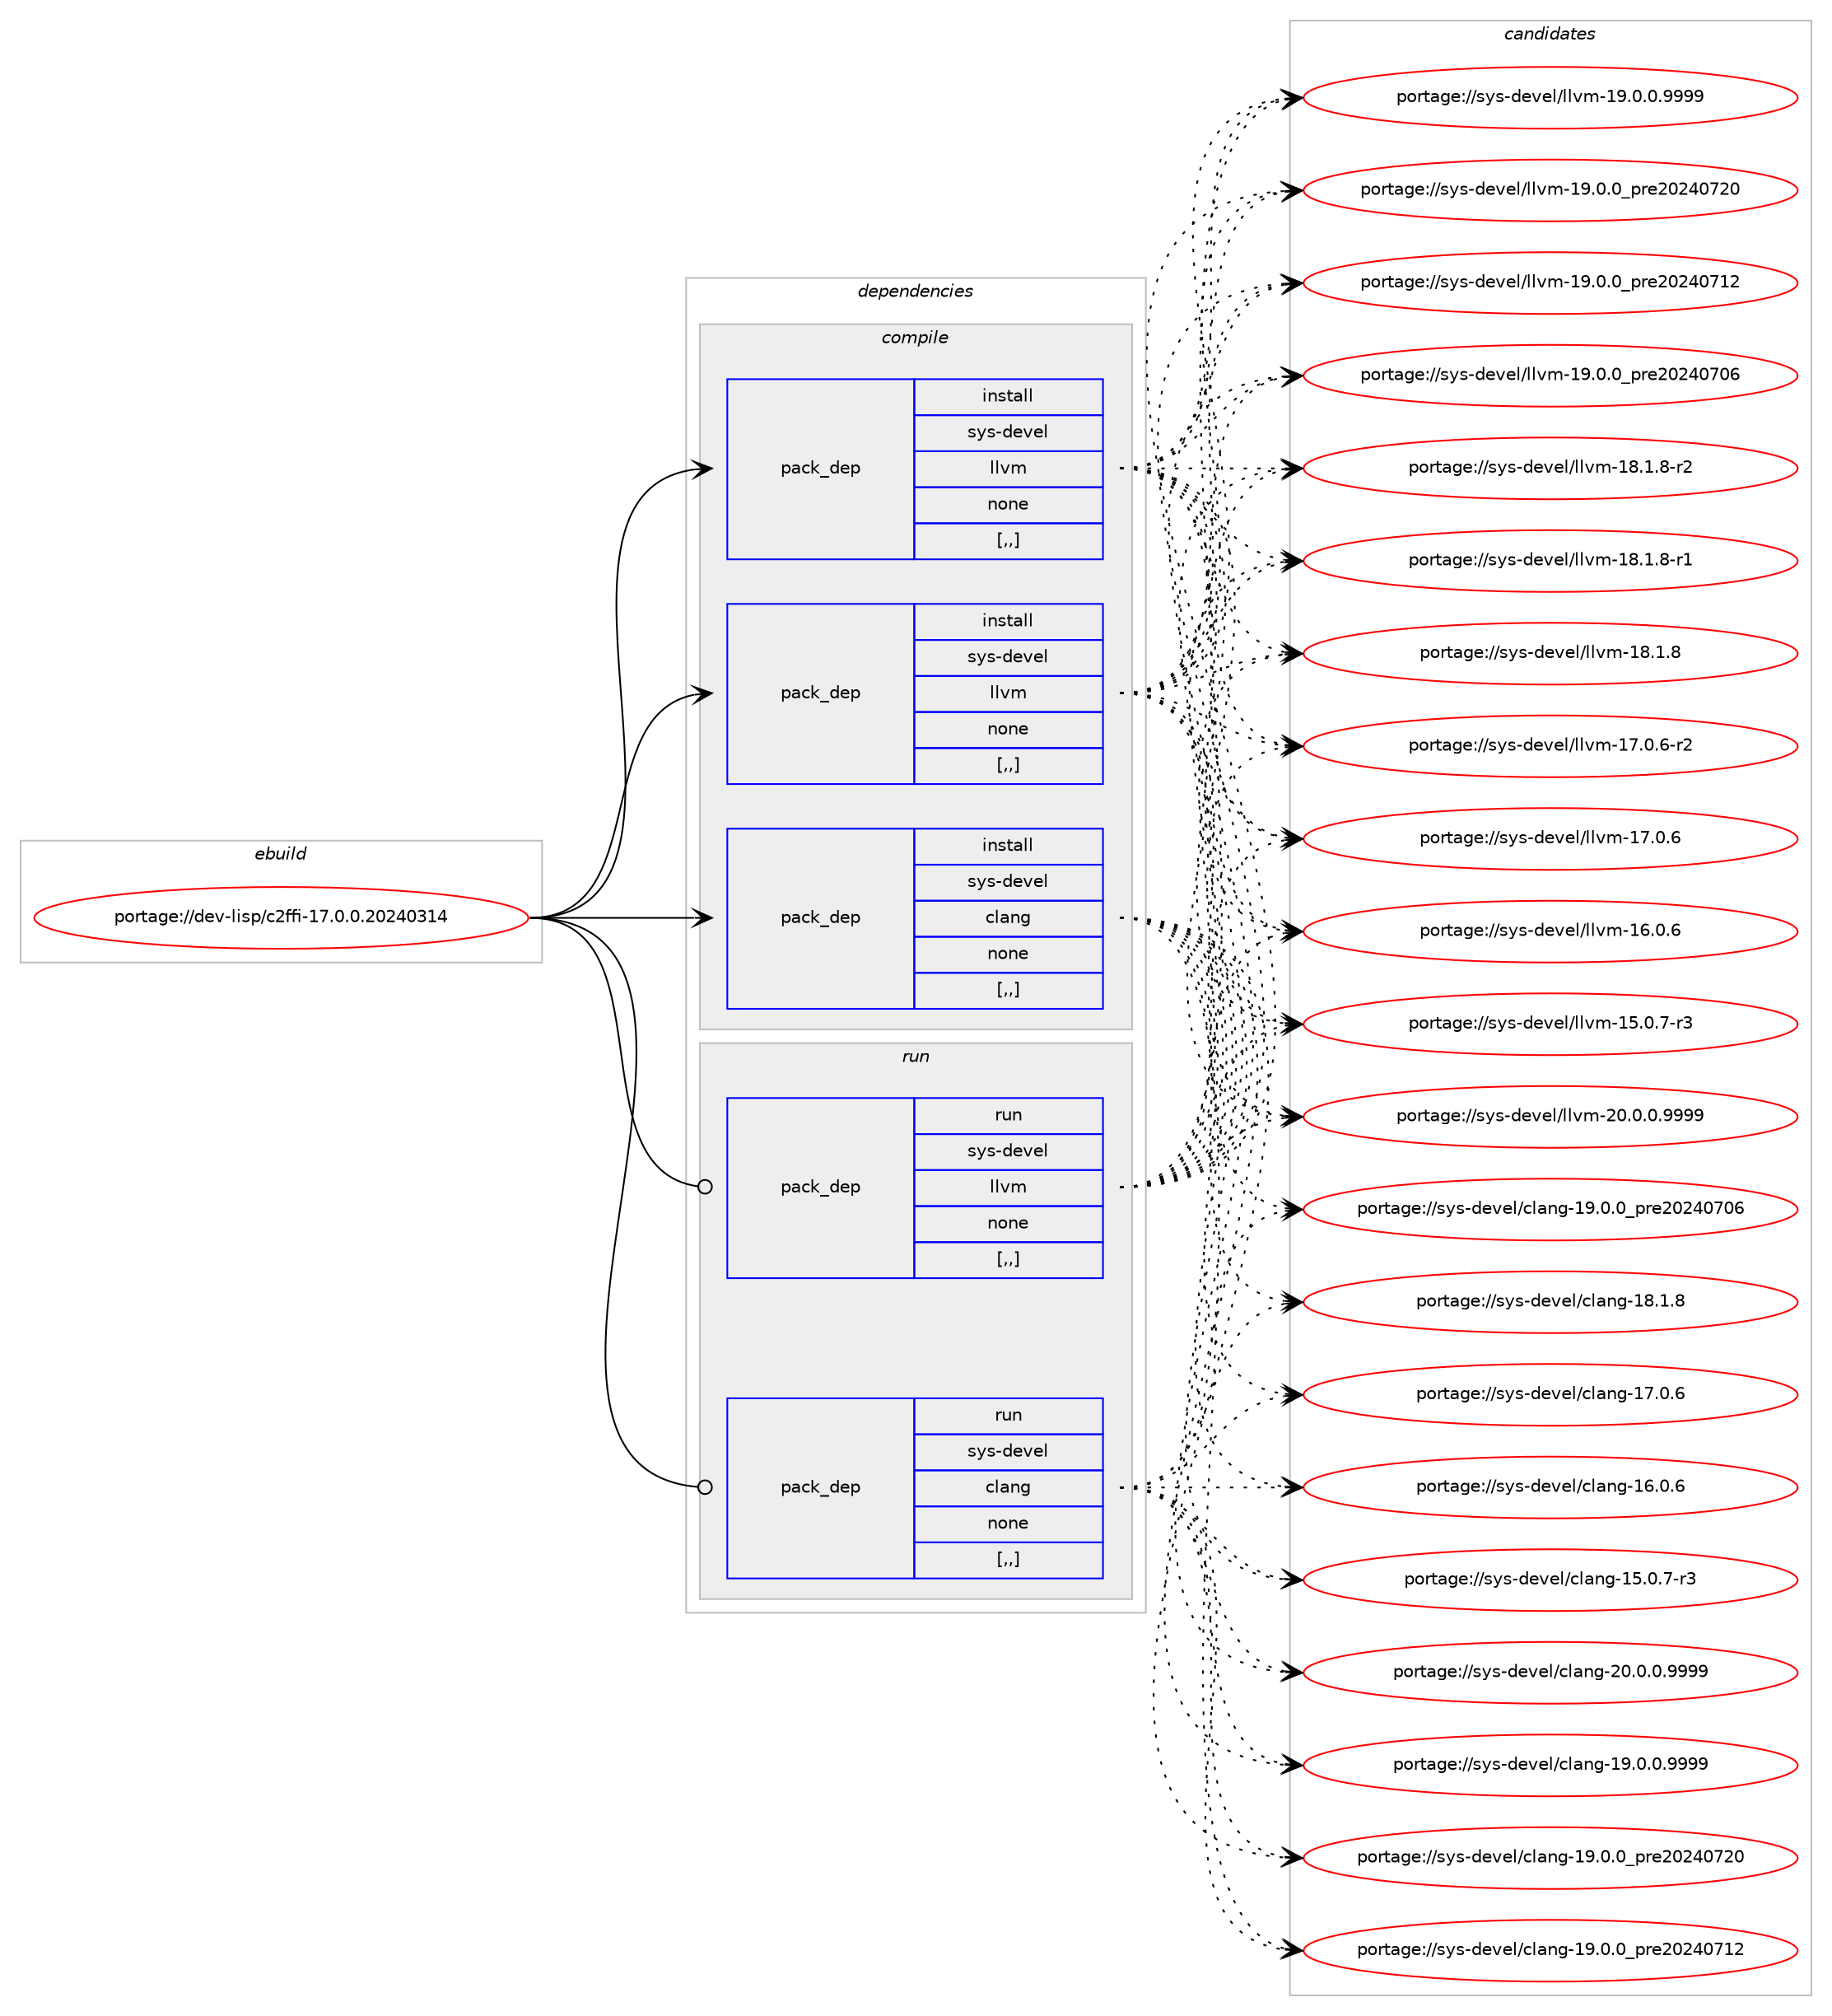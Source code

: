 digraph prolog {

# *************
# Graph options
# *************

newrank=true;
concentrate=true;
compound=true;
graph [rankdir=LR,fontname=Helvetica,fontsize=10,ranksep=1.5];#, ranksep=2.5, nodesep=0.2];
edge  [arrowhead=vee];
node  [fontname=Helvetica,fontsize=10];

# **********
# The ebuild
# **********

subgraph cluster_leftcol {
color=gray;
label=<<i>ebuild</i>>;
id [label="portage://dev-lisp/c2ffi-17.0.0.20240314", color=red, width=4, href="../dev-lisp/c2ffi-17.0.0.20240314.svg"];
}

# ****************
# The dependencies
# ****************

subgraph cluster_midcol {
color=gray;
label=<<i>dependencies</i>>;
subgraph cluster_compile {
fillcolor="#eeeeee";
style=filled;
label=<<i>compile</i>>;
subgraph pack85877 {
dependency115955 [label=<<TABLE BORDER="0" CELLBORDER="1" CELLSPACING="0" CELLPADDING="4" WIDTH="220"><TR><TD ROWSPAN="6" CELLPADDING="30">pack_dep</TD></TR><TR><TD WIDTH="110">install</TD></TR><TR><TD>sys-devel</TD></TR><TR><TD>clang</TD></TR><TR><TD>none</TD></TR><TR><TD>[,,]</TD></TR></TABLE>>, shape=none, color=blue];
}
id:e -> dependency115955:w [weight=20,style="solid",arrowhead="vee"];
subgraph pack85878 {
dependency115956 [label=<<TABLE BORDER="0" CELLBORDER="1" CELLSPACING="0" CELLPADDING="4" WIDTH="220"><TR><TD ROWSPAN="6" CELLPADDING="30">pack_dep</TD></TR><TR><TD WIDTH="110">install</TD></TR><TR><TD>sys-devel</TD></TR><TR><TD>llvm</TD></TR><TR><TD>none</TD></TR><TR><TD>[,,]</TD></TR></TABLE>>, shape=none, color=blue];
}
id:e -> dependency115956:w [weight=20,style="solid",arrowhead="vee"];
subgraph pack85879 {
dependency115957 [label=<<TABLE BORDER="0" CELLBORDER="1" CELLSPACING="0" CELLPADDING="4" WIDTH="220"><TR><TD ROWSPAN="6" CELLPADDING="30">pack_dep</TD></TR><TR><TD WIDTH="110">install</TD></TR><TR><TD>sys-devel</TD></TR><TR><TD>llvm</TD></TR><TR><TD>none</TD></TR><TR><TD>[,,]</TD></TR></TABLE>>, shape=none, color=blue];
}
id:e -> dependency115957:w [weight=20,style="solid",arrowhead="vee"];
}
subgraph cluster_compileandrun {
fillcolor="#eeeeee";
style=filled;
label=<<i>compile and run</i>>;
}
subgraph cluster_run {
fillcolor="#eeeeee";
style=filled;
label=<<i>run</i>>;
subgraph pack85880 {
dependency115958 [label=<<TABLE BORDER="0" CELLBORDER="1" CELLSPACING="0" CELLPADDING="4" WIDTH="220"><TR><TD ROWSPAN="6" CELLPADDING="30">pack_dep</TD></TR><TR><TD WIDTH="110">run</TD></TR><TR><TD>sys-devel</TD></TR><TR><TD>clang</TD></TR><TR><TD>none</TD></TR><TR><TD>[,,]</TD></TR></TABLE>>, shape=none, color=blue];
}
id:e -> dependency115958:w [weight=20,style="solid",arrowhead="odot"];
subgraph pack85881 {
dependency115959 [label=<<TABLE BORDER="0" CELLBORDER="1" CELLSPACING="0" CELLPADDING="4" WIDTH="220"><TR><TD ROWSPAN="6" CELLPADDING="30">pack_dep</TD></TR><TR><TD WIDTH="110">run</TD></TR><TR><TD>sys-devel</TD></TR><TR><TD>llvm</TD></TR><TR><TD>none</TD></TR><TR><TD>[,,]</TD></TR></TABLE>>, shape=none, color=blue];
}
id:e -> dependency115959:w [weight=20,style="solid",arrowhead="odot"];
}
}

# **************
# The candidates
# **************

subgraph cluster_choices {
rank=same;
color=gray;
label=<<i>candidates</i>>;

subgraph choice85877 {
color=black;
nodesep=1;
choice11512111545100101118101108479910897110103455048464846484657575757 [label="portage://sys-devel/clang-20.0.0.9999", color=red, width=4,href="../sys-devel/clang-20.0.0.9999.svg"];
choice11512111545100101118101108479910897110103454957464846484657575757 [label="portage://sys-devel/clang-19.0.0.9999", color=red, width=4,href="../sys-devel/clang-19.0.0.9999.svg"];
choice1151211154510010111810110847991089711010345495746484648951121141015048505248555048 [label="portage://sys-devel/clang-19.0.0_pre20240720", color=red, width=4,href="../sys-devel/clang-19.0.0_pre20240720.svg"];
choice1151211154510010111810110847991089711010345495746484648951121141015048505248554950 [label="portage://sys-devel/clang-19.0.0_pre20240712", color=red, width=4,href="../sys-devel/clang-19.0.0_pre20240712.svg"];
choice1151211154510010111810110847991089711010345495746484648951121141015048505248554854 [label="portage://sys-devel/clang-19.0.0_pre20240706", color=red, width=4,href="../sys-devel/clang-19.0.0_pre20240706.svg"];
choice1151211154510010111810110847991089711010345495646494656 [label="portage://sys-devel/clang-18.1.8", color=red, width=4,href="../sys-devel/clang-18.1.8.svg"];
choice1151211154510010111810110847991089711010345495546484654 [label="portage://sys-devel/clang-17.0.6", color=red, width=4,href="../sys-devel/clang-17.0.6.svg"];
choice1151211154510010111810110847991089711010345495446484654 [label="portage://sys-devel/clang-16.0.6", color=red, width=4,href="../sys-devel/clang-16.0.6.svg"];
choice11512111545100101118101108479910897110103454953464846554511451 [label="portage://sys-devel/clang-15.0.7-r3", color=red, width=4,href="../sys-devel/clang-15.0.7-r3.svg"];
dependency115955:e -> choice11512111545100101118101108479910897110103455048464846484657575757:w [style=dotted,weight="100"];
dependency115955:e -> choice11512111545100101118101108479910897110103454957464846484657575757:w [style=dotted,weight="100"];
dependency115955:e -> choice1151211154510010111810110847991089711010345495746484648951121141015048505248555048:w [style=dotted,weight="100"];
dependency115955:e -> choice1151211154510010111810110847991089711010345495746484648951121141015048505248554950:w [style=dotted,weight="100"];
dependency115955:e -> choice1151211154510010111810110847991089711010345495746484648951121141015048505248554854:w [style=dotted,weight="100"];
dependency115955:e -> choice1151211154510010111810110847991089711010345495646494656:w [style=dotted,weight="100"];
dependency115955:e -> choice1151211154510010111810110847991089711010345495546484654:w [style=dotted,weight="100"];
dependency115955:e -> choice1151211154510010111810110847991089711010345495446484654:w [style=dotted,weight="100"];
dependency115955:e -> choice11512111545100101118101108479910897110103454953464846554511451:w [style=dotted,weight="100"];
}
subgraph choice85878 {
color=black;
nodesep=1;
choice1151211154510010111810110847108108118109455048464846484657575757 [label="portage://sys-devel/llvm-20.0.0.9999", color=red, width=4,href="../sys-devel/llvm-20.0.0.9999.svg"];
choice1151211154510010111810110847108108118109454957464846484657575757 [label="portage://sys-devel/llvm-19.0.0.9999", color=red, width=4,href="../sys-devel/llvm-19.0.0.9999.svg"];
choice115121115451001011181011084710810811810945495746484648951121141015048505248555048 [label="portage://sys-devel/llvm-19.0.0_pre20240720", color=red, width=4,href="../sys-devel/llvm-19.0.0_pre20240720.svg"];
choice115121115451001011181011084710810811810945495746484648951121141015048505248554950 [label="portage://sys-devel/llvm-19.0.0_pre20240712", color=red, width=4,href="../sys-devel/llvm-19.0.0_pre20240712.svg"];
choice115121115451001011181011084710810811810945495746484648951121141015048505248554854 [label="portage://sys-devel/llvm-19.0.0_pre20240706", color=red, width=4,href="../sys-devel/llvm-19.0.0_pre20240706.svg"];
choice1151211154510010111810110847108108118109454956464946564511450 [label="portage://sys-devel/llvm-18.1.8-r2", color=red, width=4,href="../sys-devel/llvm-18.1.8-r2.svg"];
choice1151211154510010111810110847108108118109454956464946564511449 [label="portage://sys-devel/llvm-18.1.8-r1", color=red, width=4,href="../sys-devel/llvm-18.1.8-r1.svg"];
choice115121115451001011181011084710810811810945495646494656 [label="portage://sys-devel/llvm-18.1.8", color=red, width=4,href="../sys-devel/llvm-18.1.8.svg"];
choice1151211154510010111810110847108108118109454955464846544511450 [label="portage://sys-devel/llvm-17.0.6-r2", color=red, width=4,href="../sys-devel/llvm-17.0.6-r2.svg"];
choice115121115451001011181011084710810811810945495546484654 [label="portage://sys-devel/llvm-17.0.6", color=red, width=4,href="../sys-devel/llvm-17.0.6.svg"];
choice115121115451001011181011084710810811810945495446484654 [label="portage://sys-devel/llvm-16.0.6", color=red, width=4,href="../sys-devel/llvm-16.0.6.svg"];
choice1151211154510010111810110847108108118109454953464846554511451 [label="portage://sys-devel/llvm-15.0.7-r3", color=red, width=4,href="../sys-devel/llvm-15.0.7-r3.svg"];
dependency115956:e -> choice1151211154510010111810110847108108118109455048464846484657575757:w [style=dotted,weight="100"];
dependency115956:e -> choice1151211154510010111810110847108108118109454957464846484657575757:w [style=dotted,weight="100"];
dependency115956:e -> choice115121115451001011181011084710810811810945495746484648951121141015048505248555048:w [style=dotted,weight="100"];
dependency115956:e -> choice115121115451001011181011084710810811810945495746484648951121141015048505248554950:w [style=dotted,weight="100"];
dependency115956:e -> choice115121115451001011181011084710810811810945495746484648951121141015048505248554854:w [style=dotted,weight="100"];
dependency115956:e -> choice1151211154510010111810110847108108118109454956464946564511450:w [style=dotted,weight="100"];
dependency115956:e -> choice1151211154510010111810110847108108118109454956464946564511449:w [style=dotted,weight="100"];
dependency115956:e -> choice115121115451001011181011084710810811810945495646494656:w [style=dotted,weight="100"];
dependency115956:e -> choice1151211154510010111810110847108108118109454955464846544511450:w [style=dotted,weight="100"];
dependency115956:e -> choice115121115451001011181011084710810811810945495546484654:w [style=dotted,weight="100"];
dependency115956:e -> choice115121115451001011181011084710810811810945495446484654:w [style=dotted,weight="100"];
dependency115956:e -> choice1151211154510010111810110847108108118109454953464846554511451:w [style=dotted,weight="100"];
}
subgraph choice85879 {
color=black;
nodesep=1;
choice1151211154510010111810110847108108118109455048464846484657575757 [label="portage://sys-devel/llvm-20.0.0.9999", color=red, width=4,href="../sys-devel/llvm-20.0.0.9999.svg"];
choice1151211154510010111810110847108108118109454957464846484657575757 [label="portage://sys-devel/llvm-19.0.0.9999", color=red, width=4,href="../sys-devel/llvm-19.0.0.9999.svg"];
choice115121115451001011181011084710810811810945495746484648951121141015048505248555048 [label="portage://sys-devel/llvm-19.0.0_pre20240720", color=red, width=4,href="../sys-devel/llvm-19.0.0_pre20240720.svg"];
choice115121115451001011181011084710810811810945495746484648951121141015048505248554950 [label="portage://sys-devel/llvm-19.0.0_pre20240712", color=red, width=4,href="../sys-devel/llvm-19.0.0_pre20240712.svg"];
choice115121115451001011181011084710810811810945495746484648951121141015048505248554854 [label="portage://sys-devel/llvm-19.0.0_pre20240706", color=red, width=4,href="../sys-devel/llvm-19.0.0_pre20240706.svg"];
choice1151211154510010111810110847108108118109454956464946564511450 [label="portage://sys-devel/llvm-18.1.8-r2", color=red, width=4,href="../sys-devel/llvm-18.1.8-r2.svg"];
choice1151211154510010111810110847108108118109454956464946564511449 [label="portage://sys-devel/llvm-18.1.8-r1", color=red, width=4,href="../sys-devel/llvm-18.1.8-r1.svg"];
choice115121115451001011181011084710810811810945495646494656 [label="portage://sys-devel/llvm-18.1.8", color=red, width=4,href="../sys-devel/llvm-18.1.8.svg"];
choice1151211154510010111810110847108108118109454955464846544511450 [label="portage://sys-devel/llvm-17.0.6-r2", color=red, width=4,href="../sys-devel/llvm-17.0.6-r2.svg"];
choice115121115451001011181011084710810811810945495546484654 [label="portage://sys-devel/llvm-17.0.6", color=red, width=4,href="../sys-devel/llvm-17.0.6.svg"];
choice115121115451001011181011084710810811810945495446484654 [label="portage://sys-devel/llvm-16.0.6", color=red, width=4,href="../sys-devel/llvm-16.0.6.svg"];
choice1151211154510010111810110847108108118109454953464846554511451 [label="portage://sys-devel/llvm-15.0.7-r3", color=red, width=4,href="../sys-devel/llvm-15.0.7-r3.svg"];
dependency115957:e -> choice1151211154510010111810110847108108118109455048464846484657575757:w [style=dotted,weight="100"];
dependency115957:e -> choice1151211154510010111810110847108108118109454957464846484657575757:w [style=dotted,weight="100"];
dependency115957:e -> choice115121115451001011181011084710810811810945495746484648951121141015048505248555048:w [style=dotted,weight="100"];
dependency115957:e -> choice115121115451001011181011084710810811810945495746484648951121141015048505248554950:w [style=dotted,weight="100"];
dependency115957:e -> choice115121115451001011181011084710810811810945495746484648951121141015048505248554854:w [style=dotted,weight="100"];
dependency115957:e -> choice1151211154510010111810110847108108118109454956464946564511450:w [style=dotted,weight="100"];
dependency115957:e -> choice1151211154510010111810110847108108118109454956464946564511449:w [style=dotted,weight="100"];
dependency115957:e -> choice115121115451001011181011084710810811810945495646494656:w [style=dotted,weight="100"];
dependency115957:e -> choice1151211154510010111810110847108108118109454955464846544511450:w [style=dotted,weight="100"];
dependency115957:e -> choice115121115451001011181011084710810811810945495546484654:w [style=dotted,weight="100"];
dependency115957:e -> choice115121115451001011181011084710810811810945495446484654:w [style=dotted,weight="100"];
dependency115957:e -> choice1151211154510010111810110847108108118109454953464846554511451:w [style=dotted,weight="100"];
}
subgraph choice85880 {
color=black;
nodesep=1;
choice11512111545100101118101108479910897110103455048464846484657575757 [label="portage://sys-devel/clang-20.0.0.9999", color=red, width=4,href="../sys-devel/clang-20.0.0.9999.svg"];
choice11512111545100101118101108479910897110103454957464846484657575757 [label="portage://sys-devel/clang-19.0.0.9999", color=red, width=4,href="../sys-devel/clang-19.0.0.9999.svg"];
choice1151211154510010111810110847991089711010345495746484648951121141015048505248555048 [label="portage://sys-devel/clang-19.0.0_pre20240720", color=red, width=4,href="../sys-devel/clang-19.0.0_pre20240720.svg"];
choice1151211154510010111810110847991089711010345495746484648951121141015048505248554950 [label="portage://sys-devel/clang-19.0.0_pre20240712", color=red, width=4,href="../sys-devel/clang-19.0.0_pre20240712.svg"];
choice1151211154510010111810110847991089711010345495746484648951121141015048505248554854 [label="portage://sys-devel/clang-19.0.0_pre20240706", color=red, width=4,href="../sys-devel/clang-19.0.0_pre20240706.svg"];
choice1151211154510010111810110847991089711010345495646494656 [label="portage://sys-devel/clang-18.1.8", color=red, width=4,href="../sys-devel/clang-18.1.8.svg"];
choice1151211154510010111810110847991089711010345495546484654 [label="portage://sys-devel/clang-17.0.6", color=red, width=4,href="../sys-devel/clang-17.0.6.svg"];
choice1151211154510010111810110847991089711010345495446484654 [label="portage://sys-devel/clang-16.0.6", color=red, width=4,href="../sys-devel/clang-16.0.6.svg"];
choice11512111545100101118101108479910897110103454953464846554511451 [label="portage://sys-devel/clang-15.0.7-r3", color=red, width=4,href="../sys-devel/clang-15.0.7-r3.svg"];
dependency115958:e -> choice11512111545100101118101108479910897110103455048464846484657575757:w [style=dotted,weight="100"];
dependency115958:e -> choice11512111545100101118101108479910897110103454957464846484657575757:w [style=dotted,weight="100"];
dependency115958:e -> choice1151211154510010111810110847991089711010345495746484648951121141015048505248555048:w [style=dotted,weight="100"];
dependency115958:e -> choice1151211154510010111810110847991089711010345495746484648951121141015048505248554950:w [style=dotted,weight="100"];
dependency115958:e -> choice1151211154510010111810110847991089711010345495746484648951121141015048505248554854:w [style=dotted,weight="100"];
dependency115958:e -> choice1151211154510010111810110847991089711010345495646494656:w [style=dotted,weight="100"];
dependency115958:e -> choice1151211154510010111810110847991089711010345495546484654:w [style=dotted,weight="100"];
dependency115958:e -> choice1151211154510010111810110847991089711010345495446484654:w [style=dotted,weight="100"];
dependency115958:e -> choice11512111545100101118101108479910897110103454953464846554511451:w [style=dotted,weight="100"];
}
subgraph choice85881 {
color=black;
nodesep=1;
choice1151211154510010111810110847108108118109455048464846484657575757 [label="portage://sys-devel/llvm-20.0.0.9999", color=red, width=4,href="../sys-devel/llvm-20.0.0.9999.svg"];
choice1151211154510010111810110847108108118109454957464846484657575757 [label="portage://sys-devel/llvm-19.0.0.9999", color=red, width=4,href="../sys-devel/llvm-19.0.0.9999.svg"];
choice115121115451001011181011084710810811810945495746484648951121141015048505248555048 [label="portage://sys-devel/llvm-19.0.0_pre20240720", color=red, width=4,href="../sys-devel/llvm-19.0.0_pre20240720.svg"];
choice115121115451001011181011084710810811810945495746484648951121141015048505248554950 [label="portage://sys-devel/llvm-19.0.0_pre20240712", color=red, width=4,href="../sys-devel/llvm-19.0.0_pre20240712.svg"];
choice115121115451001011181011084710810811810945495746484648951121141015048505248554854 [label="portage://sys-devel/llvm-19.0.0_pre20240706", color=red, width=4,href="../sys-devel/llvm-19.0.0_pre20240706.svg"];
choice1151211154510010111810110847108108118109454956464946564511450 [label="portage://sys-devel/llvm-18.1.8-r2", color=red, width=4,href="../sys-devel/llvm-18.1.8-r2.svg"];
choice1151211154510010111810110847108108118109454956464946564511449 [label="portage://sys-devel/llvm-18.1.8-r1", color=red, width=4,href="../sys-devel/llvm-18.1.8-r1.svg"];
choice115121115451001011181011084710810811810945495646494656 [label="portage://sys-devel/llvm-18.1.8", color=red, width=4,href="../sys-devel/llvm-18.1.8.svg"];
choice1151211154510010111810110847108108118109454955464846544511450 [label="portage://sys-devel/llvm-17.0.6-r2", color=red, width=4,href="../sys-devel/llvm-17.0.6-r2.svg"];
choice115121115451001011181011084710810811810945495546484654 [label="portage://sys-devel/llvm-17.0.6", color=red, width=4,href="../sys-devel/llvm-17.0.6.svg"];
choice115121115451001011181011084710810811810945495446484654 [label="portage://sys-devel/llvm-16.0.6", color=red, width=4,href="../sys-devel/llvm-16.0.6.svg"];
choice1151211154510010111810110847108108118109454953464846554511451 [label="portage://sys-devel/llvm-15.0.7-r3", color=red, width=4,href="../sys-devel/llvm-15.0.7-r3.svg"];
dependency115959:e -> choice1151211154510010111810110847108108118109455048464846484657575757:w [style=dotted,weight="100"];
dependency115959:e -> choice1151211154510010111810110847108108118109454957464846484657575757:w [style=dotted,weight="100"];
dependency115959:e -> choice115121115451001011181011084710810811810945495746484648951121141015048505248555048:w [style=dotted,weight="100"];
dependency115959:e -> choice115121115451001011181011084710810811810945495746484648951121141015048505248554950:w [style=dotted,weight="100"];
dependency115959:e -> choice115121115451001011181011084710810811810945495746484648951121141015048505248554854:w [style=dotted,weight="100"];
dependency115959:e -> choice1151211154510010111810110847108108118109454956464946564511450:w [style=dotted,weight="100"];
dependency115959:e -> choice1151211154510010111810110847108108118109454956464946564511449:w [style=dotted,weight="100"];
dependency115959:e -> choice115121115451001011181011084710810811810945495646494656:w [style=dotted,weight="100"];
dependency115959:e -> choice1151211154510010111810110847108108118109454955464846544511450:w [style=dotted,weight="100"];
dependency115959:e -> choice115121115451001011181011084710810811810945495546484654:w [style=dotted,weight="100"];
dependency115959:e -> choice115121115451001011181011084710810811810945495446484654:w [style=dotted,weight="100"];
dependency115959:e -> choice1151211154510010111810110847108108118109454953464846554511451:w [style=dotted,weight="100"];
}
}

}
